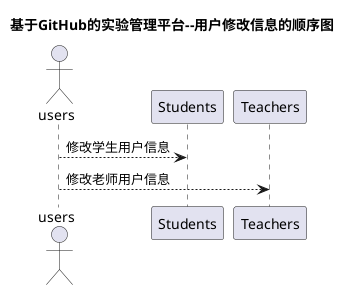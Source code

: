 @startuml
title 基于GitHub的实验管理平台--用户修改信息的顺序图
actor users
users-->Students:修改学生用户信息
users-->Teachers:修改老师用户信息
@enduml


